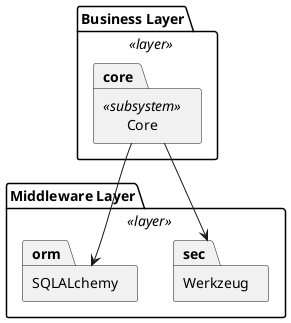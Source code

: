 @startuml
package "Business Layer" as app <<layer>> {
    package "Core" as core <<subsystem>>
}
package "Middleware Layer" as mid <<layer>> {
    package "Werkzeug" as sec
    package "SQLALchemy" as orm
}

core --> sec
core --> orm
@enduml
